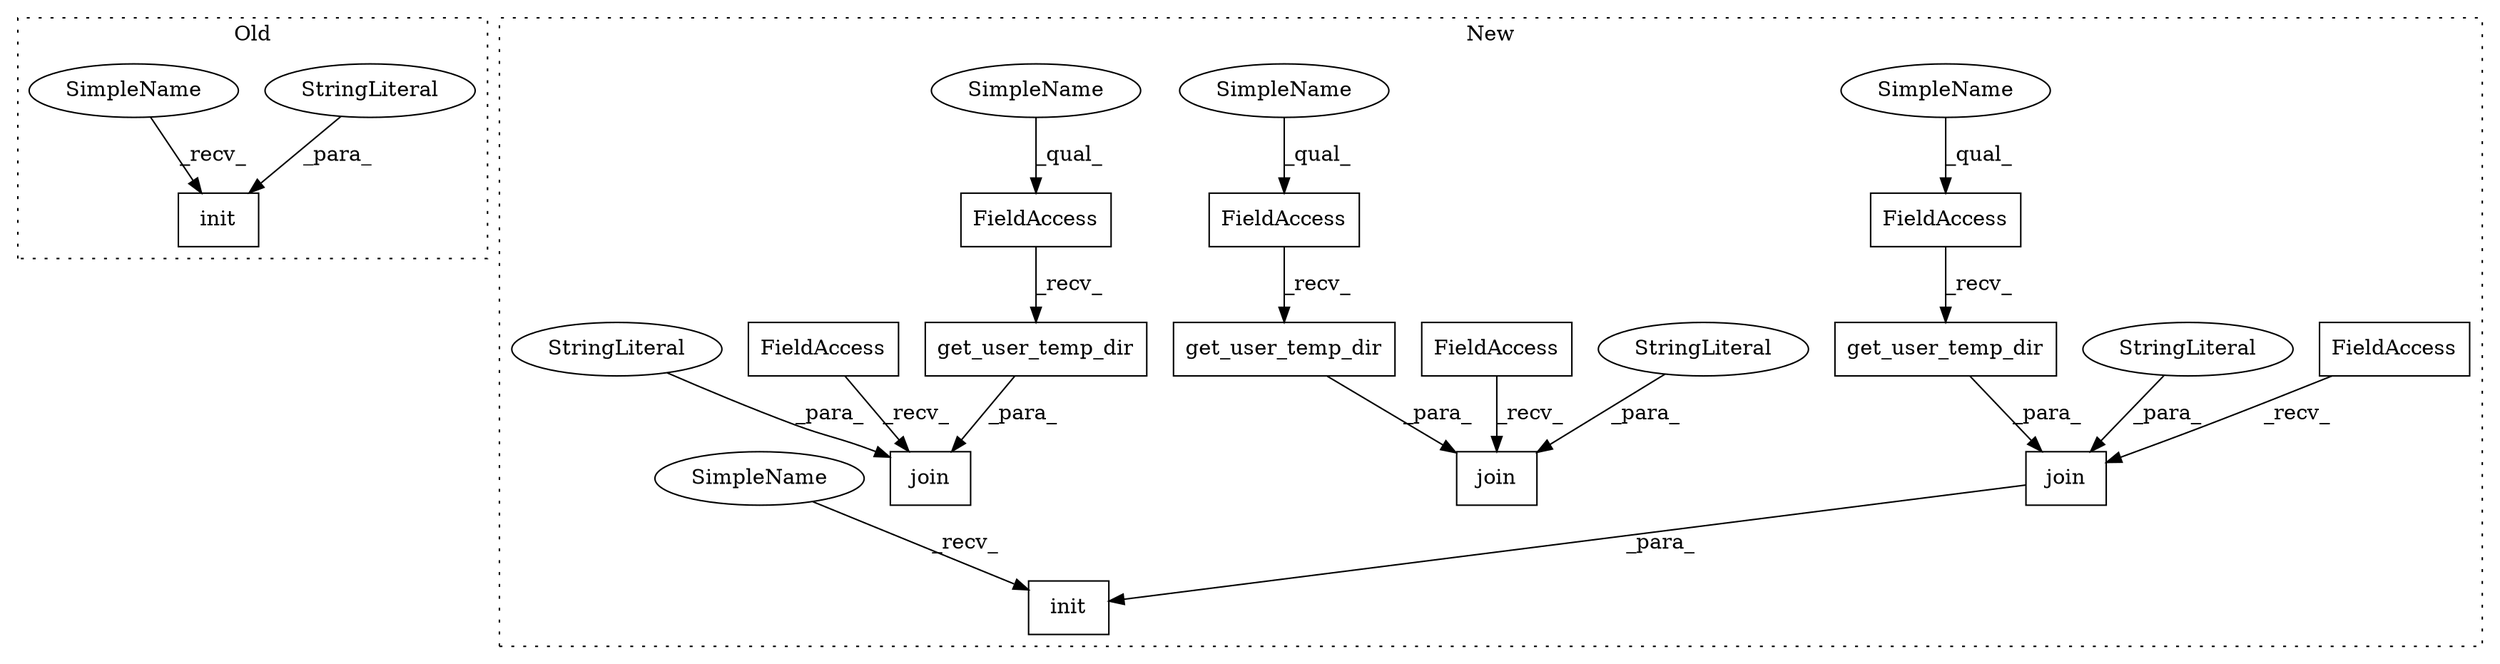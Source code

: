 digraph G {
subgraph cluster0 {
1 [label="init" a="32" s="569,614" l="5,1" shape="box"];
13 [label="StringLiteral" a="45" s="574" l="16" shape="ellipse"];
19 [label="SimpleName" a="42" s="565" l="3" shape="ellipse"];
label = "Old";
style="dotted";
}
subgraph cluster1 {
2 [label="join" a="32" s="960,1013" l="5,1" shape="box"];
3 [label="init" a="32" s="930,1014" l="5,1" shape="box"];
4 [label="FieldAccess" a="22" s="383" l="9" shape="box"];
5 [label="FieldAccess" a="22" s="952" l="7" shape="box"];
6 [label="FieldAccess" a="22" s="965" l="9" shape="box"];
7 [label="FieldAccess" a="22" s="677" l="9" shape="box"];
8 [label="get_user_temp_dir" a="32" s="393" l="19" shape="box"];
9 [label="join" a="32" s="378,431" l="5,1" shape="box"];
10 [label="FieldAccess" a="22" s="370" l="7" shape="box"];
11 [label="get_user_temp_dir" a="32" s="975" l="19" shape="box"];
12 [label="StringLiteral" a="45" s="995" l="18" shape="ellipse"];
14 [label="StringLiteral" a="45" s="413" l="18" shape="ellipse"];
15 [label="get_user_temp_dir" a="32" s="687" l="19" shape="box"];
16 [label="join" a="32" s="672,725" l="5,1" shape="box"];
17 [label="FieldAccess" a="22" s="664" l="7" shape="box"];
18 [label="StringLiteral" a="45" s="707" l="18" shape="ellipse"];
20 [label="SimpleName" a="42" s="383" l="3" shape="ellipse"];
21 [label="SimpleName" a="42" s="965" l="3" shape="ellipse"];
22 [label="SimpleName" a="42" s="677" l="3" shape="ellipse"];
23 [label="SimpleName" a="42" s="926" l="3" shape="ellipse"];
label = "New";
style="dotted";
}
2 -> 3 [label="_para_"];
4 -> 8 [label="_recv_"];
5 -> 2 [label="_recv_"];
6 -> 11 [label="_recv_"];
7 -> 15 [label="_recv_"];
8 -> 9 [label="_para_"];
10 -> 9 [label="_recv_"];
11 -> 2 [label="_para_"];
12 -> 2 [label="_para_"];
13 -> 1 [label="_para_"];
14 -> 9 [label="_para_"];
15 -> 16 [label="_para_"];
17 -> 16 [label="_recv_"];
18 -> 16 [label="_para_"];
19 -> 1 [label="_recv_"];
20 -> 4 [label="_qual_"];
21 -> 6 [label="_qual_"];
22 -> 7 [label="_qual_"];
23 -> 3 [label="_recv_"];
}